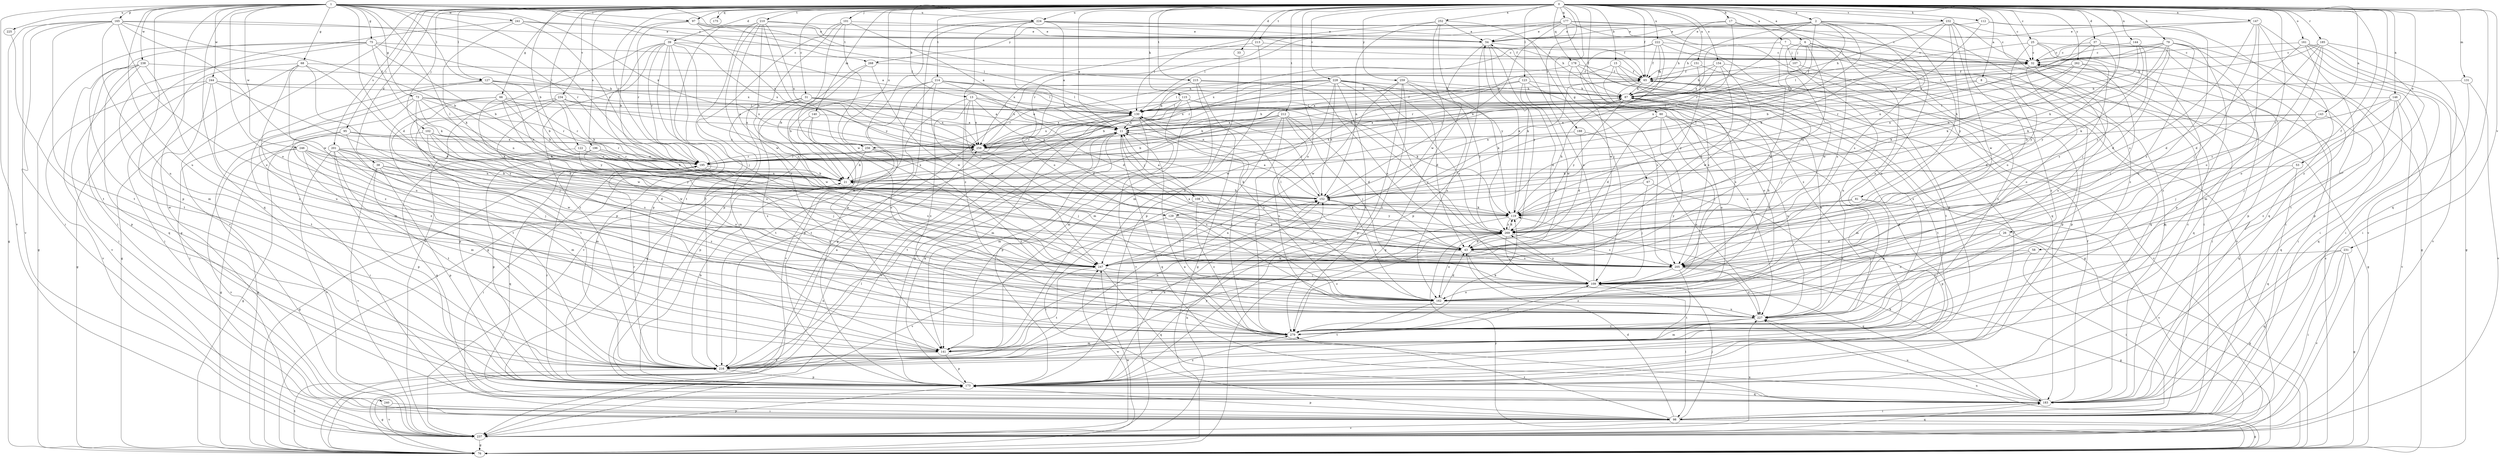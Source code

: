 strict digraph  {
0;
1;
2;
6;
7;
8;
11;
13;
15;
17;
21;
25;
26;
31;
32;
33;
37;
38;
39;
43;
53;
54;
58;
60;
65;
66;
67;
68;
73;
75;
76;
79;
81;
87;
95;
97;
98;
101;
102;
107;
108;
109;
112;
115;
119;
122;
123;
127;
129;
130;
131;
140;
141;
143;
144;
146;
147;
151;
152;
154;
161;
162;
165;
173;
175;
177;
178;
183;
185;
188;
195;
196;
201;
205;
210;
212;
213;
214;
215;
216;
222;
224;
225;
227;
228;
231;
232;
234;
237;
238;
240;
241;
244;
246;
247;
252;
256;
258;
259;
262;
268;
269;
279;
0 -> 2  [label=a];
0 -> 6  [label=a];
0 -> 7  [label=a];
0 -> 8  [label=a];
0 -> 11  [label=a];
0 -> 13  [label=b];
0 -> 15  [label=b];
0 -> 17  [label=b];
0 -> 21  [label=b];
0 -> 25  [label=c];
0 -> 26  [label=c];
0 -> 31  [label=c];
0 -> 32  [label=c];
0 -> 33  [label=d];
0 -> 37  [label=d];
0 -> 38  [label=d];
0 -> 39  [label=d];
0 -> 53  [label=e];
0 -> 58  [label=f];
0 -> 60  [label=f];
0 -> 65  [label=f];
0 -> 66  [label=g];
0 -> 67  [label=g];
0 -> 79  [label=h];
0 -> 95  [label=i];
0 -> 97  [label=i];
0 -> 101  [label=j];
0 -> 102  [label=j];
0 -> 112  [label=k];
0 -> 115  [label=k];
0 -> 119  [label=k];
0 -> 122  [label=l];
0 -> 123  [label=l];
0 -> 127  [label=l];
0 -> 131  [label=m];
0 -> 140  [label=m];
0 -> 143  [label=n];
0 -> 144  [label=n];
0 -> 146  [label=n];
0 -> 147  [label=n];
0 -> 151  [label=n];
0 -> 154  [label=o];
0 -> 161  [label=o];
0 -> 162  [label=o];
0 -> 175  [label=q];
0 -> 177  [label=q];
0 -> 178  [label=q];
0 -> 183  [label=q];
0 -> 185  [label=r];
0 -> 188  [label=r];
0 -> 195  [label=r];
0 -> 196  [label=s];
0 -> 201  [label=s];
0 -> 210  [label=t];
0 -> 212  [label=t];
0 -> 213  [label=t];
0 -> 214  [label=t];
0 -> 215  [label=t];
0 -> 222  [label=u];
0 -> 224  [label=u];
0 -> 228  [label=v];
0 -> 231  [label=v];
0 -> 232  [label=v];
0 -> 234  [label=v];
0 -> 237  [label=v];
0 -> 252  [label=x];
0 -> 256  [label=x];
0 -> 259  [label=y];
0 -> 262  [label=y];
0 -> 279  [label=z];
1 -> 43  [label=d];
1 -> 68  [label=g];
1 -> 73  [label=g];
1 -> 75  [label=g];
1 -> 97  [label=i];
1 -> 127  [label=l];
1 -> 129  [label=l];
1 -> 162  [label=o];
1 -> 165  [label=p];
1 -> 173  [label=p];
1 -> 183  [label=q];
1 -> 195  [label=r];
1 -> 215  [label=t];
1 -> 224  [label=u];
1 -> 225  [label=u];
1 -> 227  [label=u];
1 -> 237  [label=v];
1 -> 238  [label=w];
1 -> 240  [label=w];
1 -> 241  [label=w];
1 -> 244  [label=w];
1 -> 246  [label=w];
1 -> 256  [label=x];
1 -> 268  [label=y];
2 -> 54  [label=e];
2 -> 81  [label=h];
2 -> 87  [label=h];
2 -> 129  [label=l];
2 -> 152  [label=n];
2 -> 205  [label=s];
2 -> 256  [label=x];
2 -> 258  [label=x];
2 -> 268  [label=y];
2 -> 279  [label=z];
6 -> 107  [label=j];
6 -> 162  [label=o];
6 -> 195  [label=r];
6 -> 205  [label=s];
6 -> 247  [label=w];
6 -> 269  [label=y];
6 -> 279  [label=z];
7 -> 11  [label=a];
7 -> 107  [label=j];
7 -> 183  [label=q];
7 -> 237  [label=v];
7 -> 247  [label=w];
8 -> 43  [label=d];
8 -> 76  [label=g];
8 -> 87  [label=h];
8 -> 195  [label=r];
11 -> 87  [label=h];
11 -> 108  [label=j];
11 -> 141  [label=m];
11 -> 173  [label=p];
11 -> 183  [label=q];
11 -> 216  [label=t];
11 -> 258  [label=x];
13 -> 11  [label=a];
13 -> 43  [label=d];
13 -> 129  [label=l];
13 -> 130  [label=l];
13 -> 216  [label=t];
13 -> 258  [label=x];
13 -> 279  [label=z];
15 -> 21  [label=b];
15 -> 65  [label=f];
15 -> 205  [label=s];
15 -> 216  [label=t];
15 -> 279  [label=z];
17 -> 54  [label=e];
17 -> 87  [label=h];
17 -> 98  [label=i];
17 -> 195  [label=r];
17 -> 227  [label=u];
21 -> 152  [label=n];
21 -> 205  [label=s];
21 -> 258  [label=x];
25 -> 32  [label=c];
25 -> 130  [label=l];
25 -> 173  [label=p];
25 -> 205  [label=s];
25 -> 269  [label=y];
25 -> 279  [label=z];
26 -> 43  [label=d];
26 -> 76  [label=g];
26 -> 162  [label=o];
31 -> 11  [label=a];
31 -> 130  [label=l];
31 -> 141  [label=m];
31 -> 247  [label=w];
31 -> 258  [label=x];
31 -> 279  [label=z];
32 -> 65  [label=f];
32 -> 98  [label=i];
32 -> 162  [label=o];
32 -> 183  [label=q];
32 -> 227  [label=u];
33 -> 141  [label=m];
37 -> 21  [label=b];
37 -> 32  [label=c];
37 -> 119  [label=k];
37 -> 141  [label=m];
37 -> 269  [label=y];
38 -> 21  [label=b];
38 -> 109  [label=j];
38 -> 173  [label=p];
38 -> 205  [label=s];
38 -> 216  [label=t];
38 -> 237  [label=v];
39 -> 32  [label=c];
39 -> 76  [label=g];
39 -> 109  [label=j];
39 -> 173  [label=p];
39 -> 195  [label=r];
39 -> 205  [label=s];
39 -> 216  [label=t];
39 -> 237  [label=v];
39 -> 247  [label=w];
39 -> 258  [label=x];
43 -> 130  [label=l];
43 -> 183  [label=q];
43 -> 205  [label=s];
43 -> 247  [label=w];
53 -> 21  [label=b];
53 -> 109  [label=j];
53 -> 183  [label=q];
54 -> 32  [label=c];
54 -> 76  [label=g];
54 -> 119  [label=k];
54 -> 173  [label=p];
54 -> 269  [label=y];
58 -> 98  [label=i];
58 -> 162  [label=o];
58 -> 205  [label=s];
60 -> 11  [label=a];
60 -> 43  [label=d];
60 -> 109  [label=j];
60 -> 141  [label=m];
60 -> 162  [label=o];
60 -> 205  [label=s];
60 -> 227  [label=u];
65 -> 87  [label=h];
65 -> 109  [label=j];
65 -> 152  [label=n];
65 -> 162  [label=o];
65 -> 237  [label=v];
66 -> 21  [label=b];
66 -> 109  [label=j];
66 -> 130  [label=l];
66 -> 195  [label=r];
66 -> 216  [label=t];
66 -> 247  [label=w];
66 -> 269  [label=y];
67 -> 109  [label=j];
67 -> 152  [label=n];
67 -> 173  [label=p];
68 -> 43  [label=d];
68 -> 65  [label=f];
68 -> 76  [label=g];
68 -> 98  [label=i];
68 -> 227  [label=u];
68 -> 247  [label=w];
68 -> 279  [label=z];
73 -> 11  [label=a];
73 -> 43  [label=d];
73 -> 98  [label=i];
73 -> 119  [label=k];
73 -> 130  [label=l];
73 -> 152  [label=n];
73 -> 195  [label=r];
73 -> 279  [label=z];
75 -> 21  [label=b];
75 -> 32  [label=c];
75 -> 76  [label=g];
75 -> 119  [label=k];
75 -> 141  [label=m];
75 -> 216  [label=t];
75 -> 258  [label=x];
76 -> 32  [label=c];
76 -> 130  [label=l];
76 -> 216  [label=t];
76 -> 227  [label=u];
76 -> 247  [label=w];
76 -> 258  [label=x];
76 -> 269  [label=y];
79 -> 11  [label=a];
79 -> 32  [label=c];
79 -> 43  [label=d];
79 -> 76  [label=g];
79 -> 98  [label=i];
79 -> 119  [label=k];
79 -> 130  [label=l];
79 -> 152  [label=n];
79 -> 205  [label=s];
81 -> 119  [label=k];
81 -> 227  [label=u];
81 -> 237  [label=v];
81 -> 269  [label=y];
87 -> 130  [label=l];
87 -> 205  [label=s];
87 -> 216  [label=t];
87 -> 269  [label=y];
95 -> 76  [label=g];
95 -> 98  [label=i];
95 -> 141  [label=m];
95 -> 195  [label=r];
95 -> 258  [label=x];
97 -> 21  [label=b];
97 -> 54  [label=e];
97 -> 65  [label=f];
97 -> 130  [label=l];
97 -> 195  [label=r];
97 -> 258  [label=x];
98 -> 43  [label=d];
98 -> 76  [label=g];
98 -> 109  [label=j];
98 -> 173  [label=p];
98 -> 237  [label=v];
98 -> 279  [label=z];
101 -> 11  [label=a];
101 -> 54  [label=e];
101 -> 141  [label=m];
101 -> 173  [label=p];
101 -> 216  [label=t];
101 -> 247  [label=w];
102 -> 21  [label=b];
102 -> 76  [label=g];
102 -> 205  [label=s];
102 -> 247  [label=w];
102 -> 258  [label=x];
102 -> 269  [label=y];
107 -> 65  [label=f];
107 -> 227  [label=u];
107 -> 279  [label=z];
108 -> 11  [label=a];
108 -> 98  [label=i];
108 -> 119  [label=k];
108 -> 269  [label=y];
108 -> 279  [label=z];
109 -> 54  [label=e];
109 -> 87  [label=h];
109 -> 98  [label=i];
109 -> 162  [label=o];
109 -> 269  [label=y];
112 -> 54  [label=e];
112 -> 98  [label=i];
112 -> 227  [label=u];
112 -> 258  [label=x];
115 -> 119  [label=k];
115 -> 130  [label=l];
115 -> 141  [label=m];
115 -> 216  [label=t];
115 -> 237  [label=v];
115 -> 258  [label=x];
115 -> 269  [label=y];
119 -> 54  [label=e];
119 -> 87  [label=h];
119 -> 216  [label=t];
119 -> 269  [label=y];
122 -> 21  [label=b];
122 -> 109  [label=j];
122 -> 183  [label=q];
122 -> 195  [label=r];
123 -> 11  [label=a];
123 -> 21  [label=b];
123 -> 43  [label=d];
123 -> 87  [label=h];
123 -> 227  [label=u];
123 -> 247  [label=w];
127 -> 21  [label=b];
127 -> 87  [label=h];
127 -> 130  [label=l];
127 -> 141  [label=m];
127 -> 152  [label=n];
127 -> 216  [label=t];
129 -> 162  [label=o];
129 -> 205  [label=s];
129 -> 237  [label=v];
129 -> 269  [label=y];
130 -> 11  [label=a];
130 -> 65  [label=f];
130 -> 141  [label=m];
130 -> 162  [label=o];
130 -> 173  [label=p];
130 -> 237  [label=v];
130 -> 258  [label=x];
131 -> 87  [label=h];
131 -> 183  [label=q];
131 -> 237  [label=v];
140 -> 11  [label=a];
140 -> 162  [label=o];
140 -> 173  [label=p];
140 -> 183  [label=q];
141 -> 152  [label=n];
141 -> 173  [label=p];
141 -> 216  [label=t];
143 -> 11  [label=a];
143 -> 109  [label=j];
143 -> 183  [label=q];
143 -> 195  [label=r];
144 -> 32  [label=c];
144 -> 119  [label=k];
144 -> 152  [label=n];
144 -> 269  [label=y];
146 -> 21  [label=b];
146 -> 109  [label=j];
146 -> 130  [label=l];
146 -> 183  [label=q];
146 -> 237  [label=v];
146 -> 279  [label=z];
147 -> 54  [label=e];
147 -> 109  [label=j];
147 -> 152  [label=n];
147 -> 162  [label=o];
147 -> 183  [label=q];
147 -> 205  [label=s];
147 -> 237  [label=v];
151 -> 65  [label=f];
151 -> 173  [label=p];
151 -> 269  [label=y];
152 -> 11  [label=a];
152 -> 21  [label=b];
152 -> 119  [label=k];
152 -> 130  [label=l];
154 -> 43  [label=d];
154 -> 65  [label=f];
154 -> 87  [label=h];
154 -> 173  [label=p];
154 -> 195  [label=r];
154 -> 247  [label=w];
161 -> 32  [label=c];
161 -> 43  [label=d];
161 -> 76  [label=g];
161 -> 98  [label=i];
161 -> 216  [label=t];
161 -> 237  [label=v];
162 -> 43  [label=d];
162 -> 152  [label=n];
162 -> 216  [label=t];
162 -> 227  [label=u];
165 -> 21  [label=b];
165 -> 54  [label=e];
165 -> 76  [label=g];
165 -> 98  [label=i];
165 -> 162  [label=o];
165 -> 195  [label=r];
165 -> 216  [label=t];
165 -> 227  [label=u];
165 -> 237  [label=v];
165 -> 247  [label=w];
173 -> 11  [label=a];
173 -> 32  [label=c];
173 -> 65  [label=f];
173 -> 76  [label=g];
173 -> 152  [label=n];
173 -> 183  [label=q];
173 -> 195  [label=r];
173 -> 279  [label=z];
177 -> 32  [label=c];
177 -> 54  [label=e];
177 -> 130  [label=l];
177 -> 152  [label=n];
177 -> 173  [label=p];
177 -> 183  [label=q];
177 -> 195  [label=r];
177 -> 279  [label=z];
178 -> 65  [label=f];
178 -> 76  [label=g];
178 -> 173  [label=p];
178 -> 195  [label=r];
178 -> 205  [label=s];
183 -> 11  [label=a];
183 -> 65  [label=f];
183 -> 98  [label=i];
183 -> 119  [label=k];
183 -> 227  [label=u];
185 -> 32  [label=c];
185 -> 43  [label=d];
185 -> 87  [label=h];
185 -> 98  [label=i];
185 -> 162  [label=o];
185 -> 173  [label=p];
185 -> 205  [label=s];
188 -> 43  [label=d];
188 -> 227  [label=u];
188 -> 258  [label=x];
195 -> 21  [label=b];
195 -> 76  [label=g];
195 -> 98  [label=i];
195 -> 183  [label=q];
195 -> 227  [label=u];
196 -> 152  [label=n];
196 -> 162  [label=o];
196 -> 173  [label=p];
196 -> 195  [label=r];
201 -> 141  [label=m];
201 -> 173  [label=p];
201 -> 195  [label=r];
201 -> 205  [label=s];
201 -> 216  [label=t];
201 -> 237  [label=v];
201 -> 247  [label=w];
201 -> 279  [label=z];
205 -> 11  [label=a];
205 -> 76  [label=g];
205 -> 216  [label=t];
205 -> 227  [label=u];
205 -> 279  [label=z];
210 -> 21  [label=b];
210 -> 54  [label=e];
210 -> 65  [label=f];
210 -> 173  [label=p];
210 -> 216  [label=t];
210 -> 227  [label=u];
210 -> 247  [label=w];
210 -> 258  [label=x];
210 -> 269  [label=y];
212 -> 11  [label=a];
212 -> 21  [label=b];
212 -> 43  [label=d];
212 -> 109  [label=j];
212 -> 195  [label=r];
212 -> 216  [label=t];
212 -> 227  [label=u];
212 -> 279  [label=z];
213 -> 32  [label=c];
213 -> 173  [label=p];
213 -> 258  [label=x];
214 -> 21  [label=b];
214 -> 43  [label=d];
214 -> 87  [label=h];
214 -> 130  [label=l];
214 -> 152  [label=n];
214 -> 173  [label=p];
214 -> 237  [label=v];
214 -> 247  [label=w];
215 -> 11  [label=a];
215 -> 76  [label=g];
215 -> 87  [label=h];
215 -> 141  [label=m];
215 -> 205  [label=s];
216 -> 11  [label=a];
216 -> 21  [label=b];
216 -> 173  [label=p];
216 -> 195  [label=r];
216 -> 269  [label=y];
222 -> 32  [label=c];
222 -> 65  [label=f];
222 -> 87  [label=h];
222 -> 152  [label=n];
222 -> 183  [label=q];
222 -> 247  [label=w];
222 -> 258  [label=x];
224 -> 11  [label=a];
224 -> 32  [label=c];
224 -> 54  [label=e];
224 -> 76  [label=g];
224 -> 87  [label=h];
224 -> 162  [label=o];
224 -> 173  [label=p];
224 -> 279  [label=z];
225 -> 216  [label=t];
227 -> 87  [label=h];
227 -> 141  [label=m];
227 -> 279  [label=z];
228 -> 21  [label=b];
228 -> 43  [label=d];
228 -> 87  [label=h];
228 -> 109  [label=j];
228 -> 119  [label=k];
228 -> 130  [label=l];
228 -> 152  [label=n];
228 -> 195  [label=r];
228 -> 205  [label=s];
228 -> 247  [label=w];
228 -> 258  [label=x];
228 -> 279  [label=z];
231 -> 76  [label=g];
231 -> 98  [label=i];
231 -> 183  [label=q];
231 -> 205  [label=s];
231 -> 237  [label=v];
232 -> 54  [label=e];
232 -> 87  [label=h];
232 -> 109  [label=j];
232 -> 119  [label=k];
232 -> 162  [label=o];
232 -> 173  [label=p];
232 -> 247  [label=w];
232 -> 269  [label=y];
234 -> 21  [label=b];
234 -> 130  [label=l];
234 -> 173  [label=p];
234 -> 216  [label=t];
234 -> 227  [label=u];
234 -> 258  [label=x];
237 -> 76  [label=g];
237 -> 152  [label=n];
237 -> 173  [label=p];
237 -> 183  [label=q];
237 -> 227  [label=u];
237 -> 247  [label=w];
238 -> 65  [label=f];
238 -> 98  [label=i];
238 -> 173  [label=p];
238 -> 183  [label=q];
238 -> 237  [label=v];
238 -> 279  [label=z];
240 -> 98  [label=i];
240 -> 237  [label=v];
241 -> 11  [label=a];
241 -> 54  [label=e];
241 -> 98  [label=i];
241 -> 119  [label=k];
241 -> 195  [label=r];
244 -> 76  [label=g];
244 -> 87  [label=h];
244 -> 173  [label=p];
244 -> 205  [label=s];
244 -> 227  [label=u];
244 -> 237  [label=v];
244 -> 258  [label=x];
246 -> 43  [label=d];
246 -> 76  [label=g];
246 -> 109  [label=j];
246 -> 141  [label=m];
246 -> 152  [label=n];
246 -> 195  [label=r];
246 -> 237  [label=v];
247 -> 109  [label=j];
247 -> 152  [label=n];
247 -> 183  [label=q];
247 -> 216  [label=t];
252 -> 54  [label=e];
252 -> 109  [label=j];
252 -> 130  [label=l];
252 -> 152  [label=n];
252 -> 247  [label=w];
252 -> 269  [label=y];
256 -> 21  [label=b];
256 -> 109  [label=j];
256 -> 195  [label=r];
256 -> 279  [label=z];
258 -> 32  [label=c];
258 -> 119  [label=k];
258 -> 162  [label=o];
258 -> 195  [label=r];
259 -> 87  [label=h];
259 -> 162  [label=o];
259 -> 173  [label=p];
259 -> 247  [label=w];
259 -> 258  [label=x];
259 -> 269  [label=y];
259 -> 279  [label=z];
262 -> 65  [label=f];
262 -> 98  [label=i];
262 -> 109  [label=j];
262 -> 119  [label=k];
262 -> 195  [label=r];
268 -> 21  [label=b];
268 -> 65  [label=f];
268 -> 237  [label=v];
268 -> 247  [label=w];
269 -> 43  [label=d];
269 -> 109  [label=j];
269 -> 119  [label=k];
269 -> 162  [label=o];
269 -> 205  [label=s];
269 -> 279  [label=z];
279 -> 109  [label=j];
279 -> 119  [label=k];
279 -> 130  [label=l];
279 -> 141  [label=m];
}

